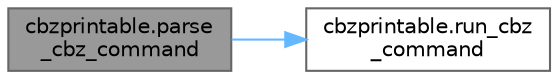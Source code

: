 digraph "cbzprintable.parse_cbz_command"
{
 // LATEX_PDF_SIZE
  bgcolor="transparent";
  edge [fontname=Helvetica,fontsize=10,labelfontname=Helvetica,labelfontsize=10];
  node [fontname=Helvetica,fontsize=10,shape=box,height=0.2,width=0.4];
  rankdir="LR";
  Node1 [label="cbzprintable.parse\l_cbz_command",height=0.2,width=0.4,color="gray40", fillcolor="grey60", style="filled", fontcolor="black",tooltip=" "];
  Node1 -> Node2 [color="steelblue1",style="solid"];
  Node2 [label="cbzprintable.run_cbz\l_command",height=0.2,width=0.4,color="grey40", fillcolor="white", style="filled",URL="$d2/d06/namespacecbzprintable.html#a534e74f01301c1ddc92fff0b4d48c1ff",tooltip=" "];
}
